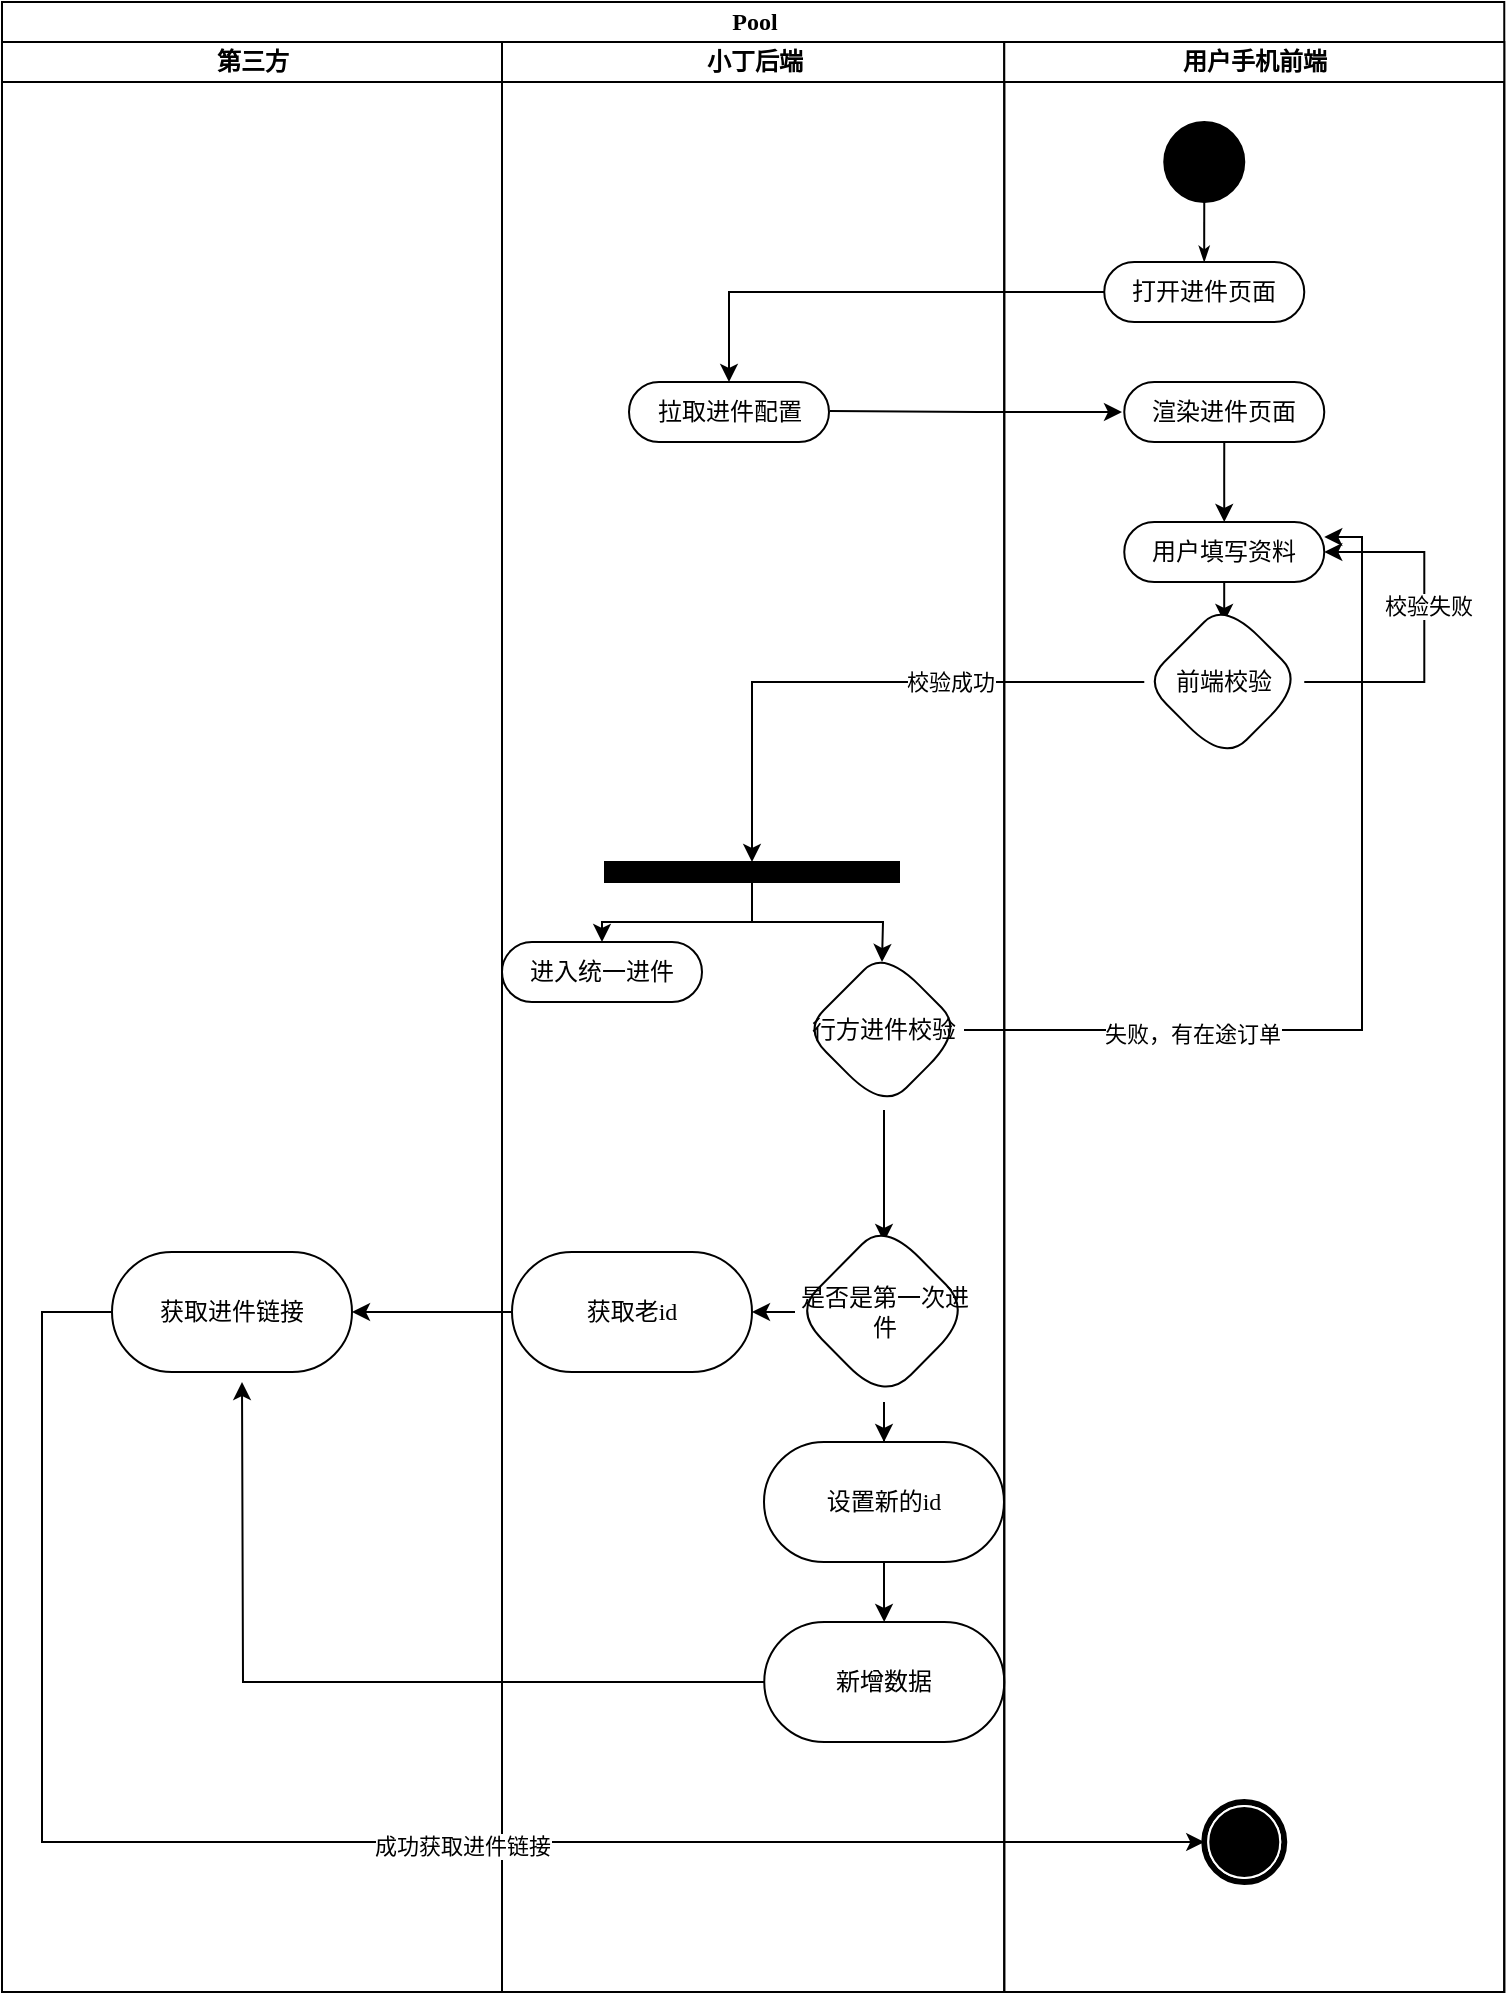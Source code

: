 <mxfile version="24.3.1" type="github">
  <diagram name="Page-1" id="0783ab3e-0a74-02c8-0abd-f7b4e66b4bec">
    <mxGraphModel dx="1744" dy="971" grid="1" gridSize="10" guides="1" tooltips="1" connect="1" arrows="1" fold="1" page="1" pageScale="1" pageWidth="850" pageHeight="1100" background="none" math="0" shadow="0">
      <root>
        <mxCell id="0" />
        <mxCell id="1" parent="0" />
        <mxCell id="1c1d494c118603dd-1" value="Pool" style="swimlane;html=1;childLayout=stackLayout;startSize=20;rounded=0;shadow=0;comic=0;labelBackgroundColor=none;strokeWidth=1;fontFamily=Verdana;fontSize=12;align=center;" parent="1" vertex="1">
          <mxGeometry x="50" y="40" width="751.13" height="995" as="geometry" />
        </mxCell>
        <mxCell id="1c1d494c118603dd-2" value="第三方" style="swimlane;html=1;startSize=20;" parent="1c1d494c118603dd-1" vertex="1">
          <mxGeometry y="20" width="250" height="975" as="geometry" />
        </mxCell>
        <mxCell id="Fw8UIchJm_SNgGZ7gpzU-35" value="获取进件链接" style="whiteSpace=wrap;html=1;fontFamily=Verdana;rounded=1;shadow=0;comic=0;labelBackgroundColor=none;strokeWidth=1;arcSize=50;" vertex="1" parent="1c1d494c118603dd-2">
          <mxGeometry x="55" y="605" width="120" height="60" as="geometry" />
        </mxCell>
        <mxCell id="1c1d494c118603dd-3" value="小丁后端" style="swimlane;html=1;startSize=20;" parent="1c1d494c118603dd-1" vertex="1">
          <mxGeometry x="250" y="20" width="251.13" height="975" as="geometry" />
        </mxCell>
        <mxCell id="1c1d494c118603dd-11" value="进入统一进件" style="rounded=1;whiteSpace=wrap;html=1;shadow=0;comic=0;labelBackgroundColor=none;strokeWidth=1;fontFamily=Verdana;fontSize=12;align=center;arcSize=50;" parent="1c1d494c118603dd-3" vertex="1">
          <mxGeometry y="450" width="100" height="30" as="geometry" />
        </mxCell>
        <mxCell id="Fw8UIchJm_SNgGZ7gpzU-21" style="edgeStyle=orthogonalEdgeStyle;rounded=0;orthogonalLoop=1;jettySize=auto;html=1;" edge="1" parent="1c1d494c118603dd-3" source="1c1d494c118603dd-12">
          <mxGeometry relative="1" as="geometry">
            <mxPoint x="190" y="460" as="targetPoint" />
          </mxGeometry>
        </mxCell>
        <mxCell id="Fw8UIchJm_SNgGZ7gpzU-22" style="edgeStyle=orthogonalEdgeStyle;rounded=0;orthogonalLoop=1;jettySize=auto;html=1;entryX=0.5;entryY=0;entryDx=0;entryDy=0;" edge="1" parent="1c1d494c118603dd-3" source="1c1d494c118603dd-12" target="1c1d494c118603dd-11">
          <mxGeometry relative="1" as="geometry" />
        </mxCell>
        <mxCell id="1c1d494c118603dd-12" value="" style="whiteSpace=wrap;html=1;rounded=0;shadow=0;comic=0;labelBackgroundColor=none;strokeWidth=1;fillColor=#000000;fontFamily=Verdana;fontSize=12;align=center;rotation=0;" parent="1c1d494c118603dd-3" vertex="1">
          <mxGeometry x="51.5" y="410" width="147" height="10" as="geometry" />
        </mxCell>
        <mxCell id="Fw8UIchJm_SNgGZ7gpzU-2" style="edgeStyle=orthogonalEdgeStyle;rounded=0;orthogonalLoop=1;jettySize=auto;html=1;" edge="1" parent="1c1d494c118603dd-3">
          <mxGeometry relative="1" as="geometry">
            <mxPoint x="310" y="185" as="targetPoint" />
            <mxPoint x="164" y="184.5" as="sourcePoint" />
          </mxGeometry>
        </mxCell>
        <mxCell id="Fw8UIchJm_SNgGZ7gpzU-3" value="拉取进件配置" style="rounded=1;whiteSpace=wrap;html=1;shadow=0;comic=0;labelBackgroundColor=none;strokeWidth=1;fontFamily=Verdana;fontSize=12;align=center;arcSize=50;" vertex="1" parent="1c1d494c118603dd-3">
          <mxGeometry x="63.5" y="170" width="100" height="30" as="geometry" />
        </mxCell>
        <mxCell id="Fw8UIchJm_SNgGZ7gpzU-26" style="edgeStyle=orthogonalEdgeStyle;rounded=0;orthogonalLoop=1;jettySize=auto;html=1;" edge="1" parent="1c1d494c118603dd-3" source="Fw8UIchJm_SNgGZ7gpzU-23">
          <mxGeometry relative="1" as="geometry">
            <mxPoint x="191" y="600" as="targetPoint" />
          </mxGeometry>
        </mxCell>
        <mxCell id="Fw8UIchJm_SNgGZ7gpzU-23" value="行方进件校验" style="rhombus;whiteSpace=wrap;html=1;fontFamily=Verdana;rounded=1;shadow=0;comic=0;labelBackgroundColor=none;strokeWidth=1;arcSize=50;" vertex="1" parent="1c1d494c118603dd-3">
          <mxGeometry x="151" y="454" width="80" height="80" as="geometry" />
        </mxCell>
        <mxCell id="Fw8UIchJm_SNgGZ7gpzU-30" value="" style="edgeStyle=orthogonalEdgeStyle;rounded=0;orthogonalLoop=1;jettySize=auto;html=1;" edge="1" parent="1c1d494c118603dd-3" source="Fw8UIchJm_SNgGZ7gpzU-27" target="Fw8UIchJm_SNgGZ7gpzU-29">
          <mxGeometry relative="1" as="geometry" />
        </mxCell>
        <mxCell id="Fw8UIchJm_SNgGZ7gpzU-32" value="" style="edgeStyle=orthogonalEdgeStyle;rounded=0;orthogonalLoop=1;jettySize=auto;html=1;" edge="1" parent="1c1d494c118603dd-3" source="Fw8UIchJm_SNgGZ7gpzU-27" target="Fw8UIchJm_SNgGZ7gpzU-31">
          <mxGeometry relative="1" as="geometry" />
        </mxCell>
        <mxCell id="Fw8UIchJm_SNgGZ7gpzU-27" value="是否是第一次进件" style="rhombus;whiteSpace=wrap;html=1;fontFamily=Verdana;rounded=1;shadow=0;comic=0;labelBackgroundColor=none;strokeWidth=1;arcSize=50;" vertex="1" parent="1c1d494c118603dd-3">
          <mxGeometry x="146.5" y="590" width="89" height="90" as="geometry" />
        </mxCell>
        <mxCell id="Fw8UIchJm_SNgGZ7gpzU-34" value="" style="edgeStyle=orthogonalEdgeStyle;rounded=0;orthogonalLoop=1;jettySize=auto;html=1;" edge="1" parent="1c1d494c118603dd-3" source="Fw8UIchJm_SNgGZ7gpzU-29" target="Fw8UIchJm_SNgGZ7gpzU-33">
          <mxGeometry relative="1" as="geometry" />
        </mxCell>
        <mxCell id="Fw8UIchJm_SNgGZ7gpzU-29" value="设置新的id" style="whiteSpace=wrap;html=1;fontFamily=Verdana;rounded=1;shadow=0;comic=0;labelBackgroundColor=none;strokeWidth=1;arcSize=50;" vertex="1" parent="1c1d494c118603dd-3">
          <mxGeometry x="131" y="700" width="120" height="60" as="geometry" />
        </mxCell>
        <mxCell id="Fw8UIchJm_SNgGZ7gpzU-31" value="获取老id" style="whiteSpace=wrap;html=1;fontFamily=Verdana;rounded=1;shadow=0;comic=0;labelBackgroundColor=none;strokeWidth=1;arcSize=50;" vertex="1" parent="1c1d494c118603dd-3">
          <mxGeometry x="5" y="605" width="120" height="60" as="geometry" />
        </mxCell>
        <mxCell id="Fw8UIchJm_SNgGZ7gpzU-37" style="edgeStyle=orthogonalEdgeStyle;rounded=0;orthogonalLoop=1;jettySize=auto;html=1;" edge="1" parent="1c1d494c118603dd-3" source="Fw8UIchJm_SNgGZ7gpzU-33">
          <mxGeometry relative="1" as="geometry">
            <mxPoint x="-130" y="670" as="targetPoint" />
          </mxGeometry>
        </mxCell>
        <mxCell id="Fw8UIchJm_SNgGZ7gpzU-33" value="新增数据" style="whiteSpace=wrap;html=1;fontFamily=Verdana;rounded=1;shadow=0;comic=0;labelBackgroundColor=none;strokeWidth=1;arcSize=50;" vertex="1" parent="1c1d494c118603dd-3">
          <mxGeometry x="131.13" y="790" width="120" height="60" as="geometry" />
        </mxCell>
        <mxCell id="1c1d494c118603dd-4" value="用户手机前端" style="swimlane;html=1;startSize=20;" parent="1c1d494c118603dd-1" vertex="1">
          <mxGeometry x="501.13" y="20" width="250" height="975" as="geometry" />
        </mxCell>
        <mxCell id="1c1d494c118603dd-27" style="edgeStyle=orthogonalEdgeStyle;rounded=0;html=1;labelBackgroundColor=none;startArrow=none;startFill=0;startSize=5;endArrow=classicThin;endFill=1;endSize=5;jettySize=auto;orthogonalLoop=1;strokeWidth=1;fontFamily=Verdana;fontSize=12" parent="1c1d494c118603dd-4" source="60571a20871a0731-4" target="60571a20871a0731-8" edge="1">
          <mxGeometry relative="1" as="geometry" />
        </mxCell>
        <mxCell id="60571a20871a0731-4" value="" style="ellipse;whiteSpace=wrap;html=1;rounded=0;shadow=0;comic=0;labelBackgroundColor=none;strokeWidth=1;fillColor=#000000;fontFamily=Verdana;fontSize=12;align=center;" parent="1c1d494c118603dd-4" vertex="1">
          <mxGeometry x="80" y="40" width="40" height="40" as="geometry" />
        </mxCell>
        <mxCell id="60571a20871a0731-8" value="打开进件页面" style="rounded=1;whiteSpace=wrap;html=1;shadow=0;comic=0;labelBackgroundColor=none;strokeWidth=1;fontFamily=Verdana;fontSize=12;align=center;arcSize=50;" parent="1c1d494c118603dd-4" vertex="1">
          <mxGeometry x="50" y="110" width="100" height="30" as="geometry" />
        </mxCell>
        <mxCell id="60571a20871a0731-5" value="" style="shape=mxgraph.bpmn.shape;html=1;verticalLabelPosition=bottom;labelBackgroundColor=#ffffff;verticalAlign=top;perimeter=ellipsePerimeter;outline=end;symbol=terminate;rounded=0;shadow=0;comic=0;strokeWidth=1;fontFamily=Verdana;fontSize=12;align=center;" parent="1c1d494c118603dd-4" vertex="1">
          <mxGeometry x="100" y="880" width="40" height="40" as="geometry" />
        </mxCell>
        <mxCell id="Fw8UIchJm_SNgGZ7gpzU-6" style="edgeStyle=orthogonalEdgeStyle;rounded=0;orthogonalLoop=1;jettySize=auto;html=1;exitX=0.5;exitY=1;exitDx=0;exitDy=0;" edge="1" parent="1c1d494c118603dd-4" source="Fw8UIchJm_SNgGZ7gpzU-5">
          <mxGeometry relative="1" as="geometry">
            <mxPoint x="110" y="240" as="targetPoint" />
          </mxGeometry>
        </mxCell>
        <mxCell id="Fw8UIchJm_SNgGZ7gpzU-5" value="渲染进件页面" style="rounded=1;whiteSpace=wrap;html=1;shadow=0;comic=0;labelBackgroundColor=none;strokeWidth=1;fontFamily=Verdana;fontSize=12;align=center;arcSize=50;" vertex="1" parent="1c1d494c118603dd-4">
          <mxGeometry x="60" y="170" width="100" height="30" as="geometry" />
        </mxCell>
        <mxCell id="Fw8UIchJm_SNgGZ7gpzU-9" value="" style="edgeStyle=orthogonalEdgeStyle;rounded=0;orthogonalLoop=1;jettySize=auto;html=1;" edge="1" parent="1c1d494c118603dd-4" source="Fw8UIchJm_SNgGZ7gpzU-7">
          <mxGeometry relative="1" as="geometry">
            <mxPoint x="110" y="290" as="targetPoint" />
          </mxGeometry>
        </mxCell>
        <mxCell id="Fw8UIchJm_SNgGZ7gpzU-7" value="用户填写资料" style="rounded=1;whiteSpace=wrap;html=1;shadow=0;comic=0;labelBackgroundColor=none;strokeWidth=1;fontFamily=Verdana;fontSize=12;align=center;arcSize=50;" vertex="1" parent="1c1d494c118603dd-4">
          <mxGeometry x="60" y="240" width="100" height="30" as="geometry" />
        </mxCell>
        <mxCell id="Fw8UIchJm_SNgGZ7gpzU-14" style="edgeStyle=orthogonalEdgeStyle;rounded=0;orthogonalLoop=1;jettySize=auto;html=1;entryX=1;entryY=0.5;entryDx=0;entryDy=0;exitX=1;exitY=0.5;exitDx=0;exitDy=0;" edge="1" parent="1c1d494c118603dd-4" source="Fw8UIchJm_SNgGZ7gpzU-11" target="Fw8UIchJm_SNgGZ7gpzU-7">
          <mxGeometry relative="1" as="geometry">
            <Array as="points">
              <mxPoint x="210" y="320" />
              <mxPoint x="210" y="255" />
            </Array>
          </mxGeometry>
        </mxCell>
        <mxCell id="Fw8UIchJm_SNgGZ7gpzU-15" value="校验失败" style="edgeLabel;html=1;align=center;verticalAlign=middle;resizable=0;points=[];" vertex="1" connectable="0" parent="Fw8UIchJm_SNgGZ7gpzU-14">
          <mxGeometry x="0.123" y="-2" relative="1" as="geometry">
            <mxPoint as="offset" />
          </mxGeometry>
        </mxCell>
        <mxCell id="Fw8UIchJm_SNgGZ7gpzU-11" value="前端校验" style="rhombus;whiteSpace=wrap;html=1;fontFamily=Verdana;rounded=1;shadow=0;comic=0;labelBackgroundColor=none;strokeWidth=1;arcSize=50;" vertex="1" parent="1c1d494c118603dd-4">
          <mxGeometry x="70" y="280" width="80" height="80" as="geometry" />
        </mxCell>
        <mxCell id="Fw8UIchJm_SNgGZ7gpzU-4" style="edgeStyle=orthogonalEdgeStyle;rounded=0;orthogonalLoop=1;jettySize=auto;html=1;entryX=0.5;entryY=0;entryDx=0;entryDy=0;" edge="1" parent="1c1d494c118603dd-1" source="60571a20871a0731-8" target="Fw8UIchJm_SNgGZ7gpzU-3">
          <mxGeometry relative="1" as="geometry" />
        </mxCell>
        <mxCell id="Fw8UIchJm_SNgGZ7gpzU-17" style="edgeStyle=orthogonalEdgeStyle;rounded=0;orthogonalLoop=1;jettySize=auto;html=1;entryX=0.5;entryY=0;entryDx=0;entryDy=0;" edge="1" parent="1c1d494c118603dd-1" source="Fw8UIchJm_SNgGZ7gpzU-11" target="1c1d494c118603dd-12">
          <mxGeometry relative="1" as="geometry" />
        </mxCell>
        <mxCell id="Fw8UIchJm_SNgGZ7gpzU-18" value="校验成功" style="edgeLabel;html=1;align=center;verticalAlign=middle;resizable=0;points=[];" vertex="1" connectable="0" parent="Fw8UIchJm_SNgGZ7gpzU-17">
          <mxGeometry x="-0.377" y="2" relative="1" as="geometry">
            <mxPoint x="-8" y="-2" as="offset" />
          </mxGeometry>
        </mxCell>
        <mxCell id="Fw8UIchJm_SNgGZ7gpzU-24" style="edgeStyle=orthogonalEdgeStyle;rounded=0;orthogonalLoop=1;jettySize=auto;html=1;exitX=1;exitY=0.5;exitDx=0;exitDy=0;entryX=1;entryY=0.25;entryDx=0;entryDy=0;" edge="1" parent="1c1d494c118603dd-1" source="Fw8UIchJm_SNgGZ7gpzU-23" target="Fw8UIchJm_SNgGZ7gpzU-7">
          <mxGeometry relative="1" as="geometry">
            <Array as="points">
              <mxPoint x="680" y="514" />
              <mxPoint x="680" y="268" />
            </Array>
          </mxGeometry>
        </mxCell>
        <mxCell id="Fw8UIchJm_SNgGZ7gpzU-25" value="失败，有在途订单" style="edgeLabel;html=1;align=center;verticalAlign=middle;resizable=0;points=[];" vertex="1" connectable="0" parent="Fw8UIchJm_SNgGZ7gpzU-24">
          <mxGeometry x="-0.512" y="-2" relative="1" as="geometry">
            <mxPoint as="offset" />
          </mxGeometry>
        </mxCell>
        <mxCell id="Fw8UIchJm_SNgGZ7gpzU-36" value="" style="edgeStyle=orthogonalEdgeStyle;rounded=0;orthogonalLoop=1;jettySize=auto;html=1;" edge="1" parent="1c1d494c118603dd-1" source="Fw8UIchJm_SNgGZ7gpzU-31" target="Fw8UIchJm_SNgGZ7gpzU-35">
          <mxGeometry relative="1" as="geometry" />
        </mxCell>
        <mxCell id="Fw8UIchJm_SNgGZ7gpzU-38" style="edgeStyle=orthogonalEdgeStyle;rounded=0;orthogonalLoop=1;jettySize=auto;html=1;entryX=0;entryY=0.5;entryDx=0;entryDy=0;" edge="1" parent="1c1d494c118603dd-1" source="Fw8UIchJm_SNgGZ7gpzU-35" target="60571a20871a0731-5">
          <mxGeometry relative="1" as="geometry">
            <Array as="points">
              <mxPoint x="20" y="655" />
              <mxPoint x="20" y="920" />
            </Array>
          </mxGeometry>
        </mxCell>
        <mxCell id="Fw8UIchJm_SNgGZ7gpzU-39" value="成功获取进件链接" style="edgeLabel;html=1;align=center;verticalAlign=middle;resizable=0;points=[];" vertex="1" connectable="0" parent="Fw8UIchJm_SNgGZ7gpzU-38">
          <mxGeometry x="0.157" y="-2" relative="1" as="geometry">
            <mxPoint as="offset" />
          </mxGeometry>
        </mxCell>
      </root>
    </mxGraphModel>
  </diagram>
</mxfile>
